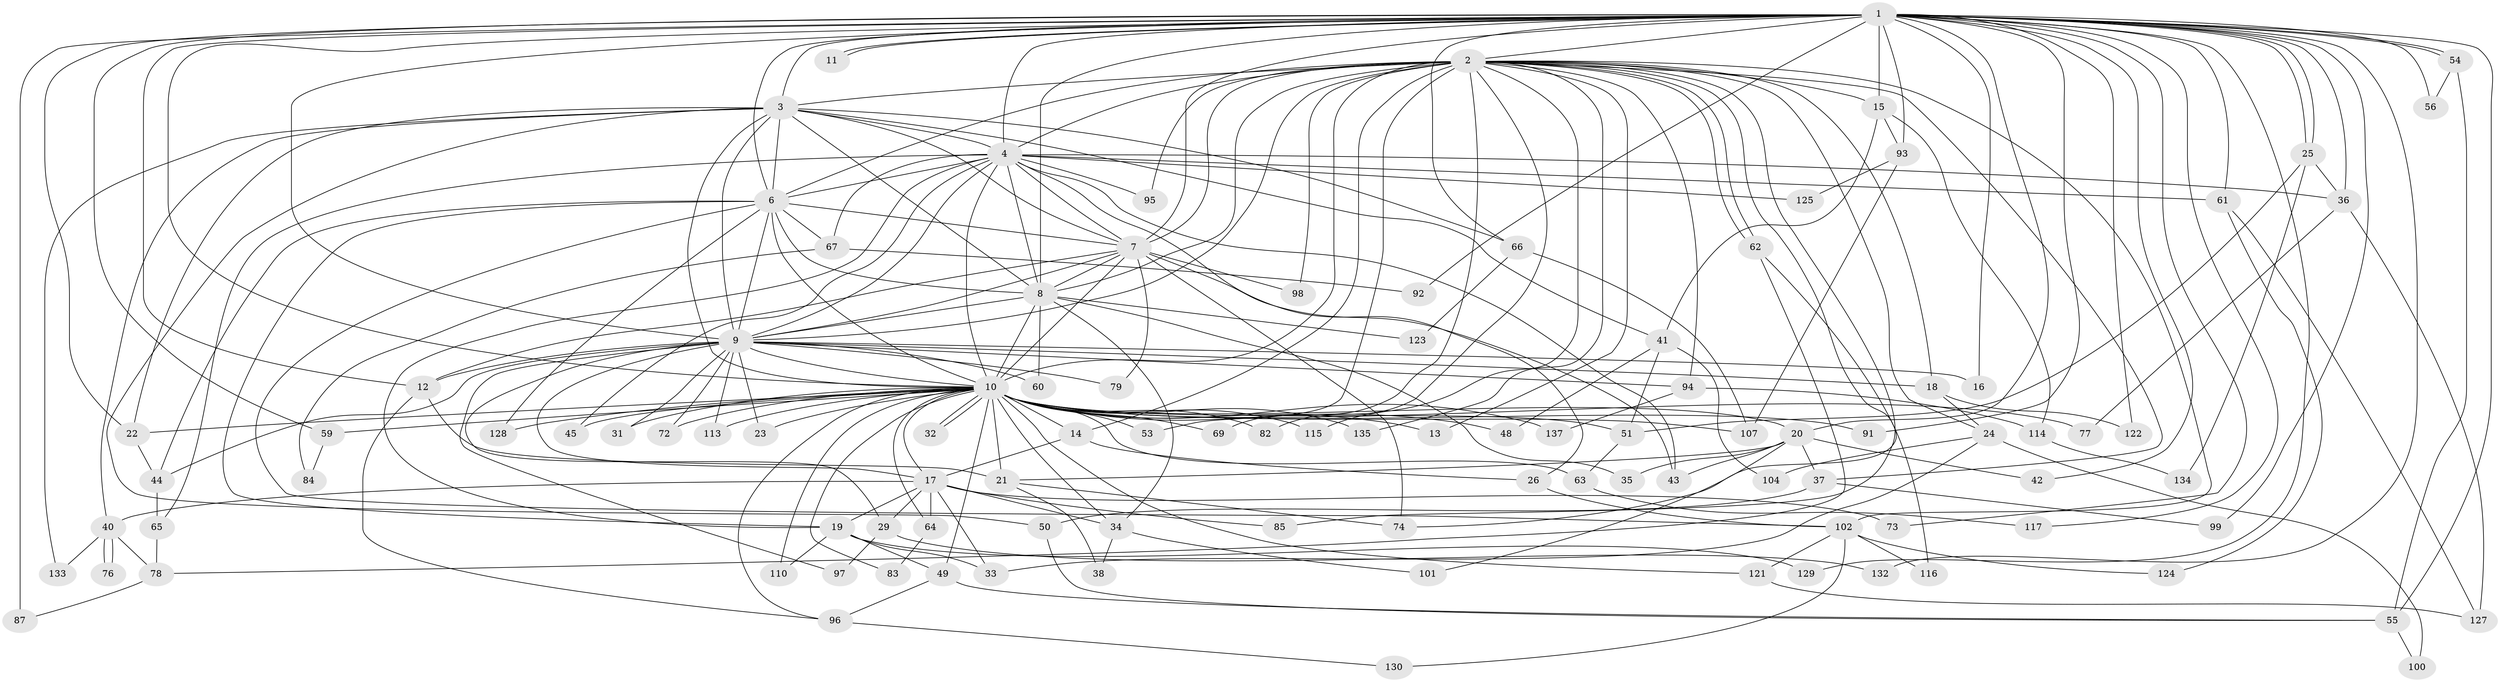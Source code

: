 // Generated by graph-tools (version 1.1) at 2025/51/02/27/25 19:51:50]
// undirected, 104 vertices, 245 edges
graph export_dot {
graph [start="1"]
  node [color=gray90,style=filled];
  1 [super="+136"];
  2 [super="+5"];
  3 [super="+57"];
  4 [super="+81"];
  6 [super="+111"];
  7 [super="+39"];
  8 [super="+47"];
  9 [super="+108"];
  10 [super="+70"];
  11;
  12 [super="+46"];
  13;
  14;
  15 [super="+30"];
  16;
  17 [super="+28"];
  18;
  19 [super="+27"];
  20 [super="+90"];
  21 [super="+89"];
  22 [super="+52"];
  23;
  24;
  25;
  26;
  29;
  31;
  32;
  33 [super="+80"];
  34 [super="+58"];
  35;
  36 [super="+131"];
  37;
  38;
  40;
  41 [super="+109"];
  42;
  43 [super="+68"];
  44 [super="+120"];
  45;
  48;
  49;
  50 [super="+88"];
  51 [super="+118"];
  53;
  54;
  55 [super="+75"];
  56 [super="+71"];
  59;
  60;
  61 [super="+103"];
  62;
  63;
  64;
  65;
  66;
  67;
  69;
  72;
  73;
  74 [super="+86"];
  76;
  77;
  78 [super="+126"];
  79;
  82;
  83;
  84;
  85;
  87;
  91;
  92;
  93;
  94 [super="+106"];
  95;
  96 [super="+105"];
  97;
  98;
  99;
  100;
  101;
  102 [super="+112"];
  104;
  107 [super="+119"];
  110;
  113;
  114;
  115;
  116;
  117;
  121;
  122;
  123;
  124;
  125;
  127;
  128;
  129;
  130;
  132;
  133;
  134;
  135;
  137;
  1 -- 2 [weight=2];
  1 -- 3;
  1 -- 4;
  1 -- 6;
  1 -- 7;
  1 -- 8 [weight=2];
  1 -- 9;
  1 -- 10;
  1 -- 11;
  1 -- 11;
  1 -- 12;
  1 -- 15 [weight=2];
  1 -- 16;
  1 -- 20;
  1 -- 25;
  1 -- 25;
  1 -- 36;
  1 -- 42;
  1 -- 54;
  1 -- 54;
  1 -- 55;
  1 -- 56 [weight=2];
  1 -- 59;
  1 -- 61;
  1 -- 66;
  1 -- 73;
  1 -- 87 [weight=2];
  1 -- 91;
  1 -- 92;
  1 -- 93;
  1 -- 99;
  1 -- 117;
  1 -- 122;
  1 -- 129;
  1 -- 132;
  1 -- 22;
  2 -- 3 [weight=2];
  2 -- 4 [weight=2];
  2 -- 6 [weight=2];
  2 -- 7 [weight=2];
  2 -- 8 [weight=2];
  2 -- 9 [weight=2];
  2 -- 10 [weight=2];
  2 -- 13;
  2 -- 14;
  2 -- 18;
  2 -- 24;
  2 -- 37;
  2 -- 53;
  2 -- 62;
  2 -- 62;
  2 -- 74;
  2 -- 82;
  2 -- 85;
  2 -- 94 [weight=2];
  2 -- 95;
  2 -- 98;
  2 -- 115;
  2 -- 135;
  2 -- 69;
  2 -- 15;
  2 -- 102;
  3 -- 4;
  3 -- 6;
  3 -- 7;
  3 -- 8;
  3 -- 9 [weight=2];
  3 -- 10;
  3 -- 22;
  3 -- 40;
  3 -- 41;
  3 -- 50;
  3 -- 66;
  3 -- 133;
  4 -- 6;
  4 -- 7;
  4 -- 8;
  4 -- 9;
  4 -- 10 [weight=2];
  4 -- 19;
  4 -- 26;
  4 -- 45;
  4 -- 61 [weight=2];
  4 -- 65;
  4 -- 67;
  4 -- 95;
  4 -- 125;
  4 -- 36;
  4 -- 43;
  6 -- 7;
  6 -- 8;
  6 -- 9;
  6 -- 10 [weight=2];
  6 -- 19;
  6 -- 67;
  6 -- 102;
  6 -- 128;
  6 -- 44;
  7 -- 8;
  7 -- 9;
  7 -- 10 [weight=2];
  7 -- 12;
  7 -- 79;
  7 -- 98;
  7 -- 74;
  7 -- 43;
  8 -- 9;
  8 -- 10;
  8 -- 34;
  8 -- 35;
  8 -- 60;
  8 -- 123;
  9 -- 10;
  9 -- 16;
  9 -- 18;
  9 -- 23;
  9 -- 29;
  9 -- 31;
  9 -- 44;
  9 -- 60;
  9 -- 72;
  9 -- 79;
  9 -- 94;
  9 -- 97;
  9 -- 113;
  9 -- 12 [weight=2];
  9 -- 17;
  10 -- 13;
  10 -- 14;
  10 -- 17;
  10 -- 20;
  10 -- 22;
  10 -- 23;
  10 -- 31;
  10 -- 32;
  10 -- 32;
  10 -- 34;
  10 -- 45;
  10 -- 48;
  10 -- 49;
  10 -- 51;
  10 -- 53;
  10 -- 59;
  10 -- 63;
  10 -- 64;
  10 -- 69;
  10 -- 72;
  10 -- 77;
  10 -- 82;
  10 -- 83;
  10 -- 91;
  10 -- 107;
  10 -- 110;
  10 -- 113;
  10 -- 115;
  10 -- 121;
  10 -- 128;
  10 -- 135;
  10 -- 137;
  10 -- 96;
  10 -- 21;
  12 -- 21;
  12 -- 96;
  14 -- 17;
  14 -- 26;
  15 -- 114;
  15 -- 41 [weight=2];
  15 -- 93;
  17 -- 40;
  17 -- 64;
  17 -- 73;
  17 -- 85;
  17 -- 33;
  17 -- 29;
  17 -- 19;
  17 -- 34;
  18 -- 24;
  18 -- 122;
  19 -- 33;
  19 -- 129;
  19 -- 49;
  19 -- 110;
  20 -- 21;
  20 -- 35;
  20 -- 37;
  20 -- 42;
  20 -- 43;
  20 -- 101;
  21 -- 38;
  21 -- 74;
  22 -- 44;
  24 -- 33;
  24 -- 100;
  24 -- 104;
  25 -- 36;
  25 -- 51;
  25 -- 134;
  26 -- 102;
  29 -- 97;
  29 -- 132;
  34 -- 38;
  34 -- 101;
  36 -- 77;
  36 -- 127;
  37 -- 50;
  37 -- 99;
  40 -- 76;
  40 -- 76;
  40 -- 133;
  40 -- 78;
  41 -- 48;
  41 -- 104;
  41 -- 51;
  44 -- 65;
  49 -- 55;
  49 -- 96;
  50 -- 55;
  51 -- 63;
  54 -- 56;
  54 -- 55;
  55 -- 100;
  59 -- 84;
  61 -- 124;
  61 -- 127;
  62 -- 78;
  62 -- 116;
  63 -- 117;
  64 -- 83;
  65 -- 78;
  66 -- 123;
  66 -- 107;
  67 -- 84;
  67 -- 92;
  78 -- 87;
  93 -- 107;
  93 -- 125;
  94 -- 114;
  94 -- 137;
  96 -- 130;
  102 -- 116;
  102 -- 121;
  102 -- 124;
  102 -- 130;
  114 -- 134;
  121 -- 127;
}
